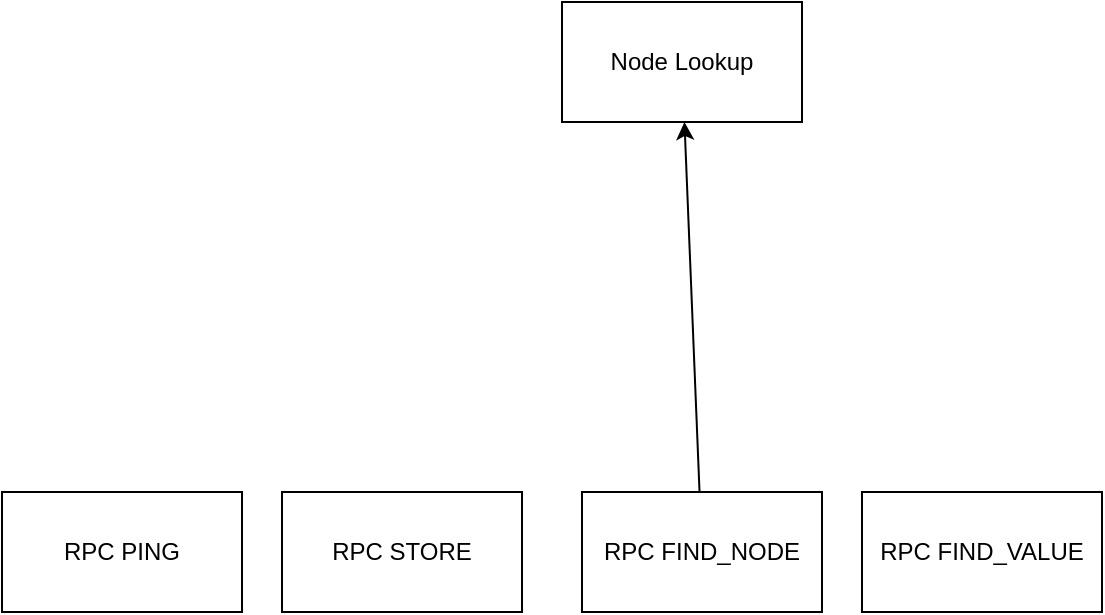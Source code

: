 <mxfile version="13.6.6" type="github">
  <diagram id="CTGaTTQSNkZc-AOhuwzD" name="Page-1">
    <mxGraphModel dx="1410" dy="772" grid="1" gridSize="10" guides="1" tooltips="1" connect="1" arrows="1" fold="1" page="1" pageScale="1" pageWidth="827" pageHeight="1169" math="0" shadow="0">
      <root>
        <mxCell id="0" />
        <mxCell id="1" parent="0" />
        <mxCell id="1osh8KK9zgM9wE_HcQ0h-1" value="RPC PING" style="rounded=0;whiteSpace=wrap;html=1;" vertex="1" parent="1">
          <mxGeometry x="100" y="585" width="120" height="60" as="geometry" />
        </mxCell>
        <mxCell id="1osh8KK9zgM9wE_HcQ0h-2" value="RPC STORE" style="rounded=0;whiteSpace=wrap;html=1;" vertex="1" parent="1">
          <mxGeometry x="240" y="585" width="120" height="60" as="geometry" />
        </mxCell>
        <mxCell id="1osh8KK9zgM9wE_HcQ0h-3" value="RPC FIND_NODE" style="rounded=0;whiteSpace=wrap;html=1;" vertex="1" parent="1">
          <mxGeometry x="390" y="585" width="120" height="60" as="geometry" />
        </mxCell>
        <mxCell id="1osh8KK9zgM9wE_HcQ0h-4" value="RPC FIND_VALUE" style="rounded=0;whiteSpace=wrap;html=1;" vertex="1" parent="1">
          <mxGeometry x="530" y="585" width="120" height="60" as="geometry" />
        </mxCell>
        <mxCell id="1osh8KK9zgM9wE_HcQ0h-5" value="" style="endArrow=classic;html=1;" edge="1" parent="1" source="1osh8KK9zgM9wE_HcQ0h-3" target="1osh8KK9zgM9wE_HcQ0h-6">
          <mxGeometry width="50" height="50" relative="1" as="geometry">
            <mxPoint x="390" y="390" as="sourcePoint" />
            <mxPoint x="210" y="430" as="targetPoint" />
          </mxGeometry>
        </mxCell>
        <mxCell id="1osh8KK9zgM9wE_HcQ0h-6" value="Node Lookup" style="rounded=0;whiteSpace=wrap;html=1;" vertex="1" parent="1">
          <mxGeometry x="380" y="340" width="120" height="60" as="geometry" />
        </mxCell>
      </root>
    </mxGraphModel>
  </diagram>
</mxfile>
